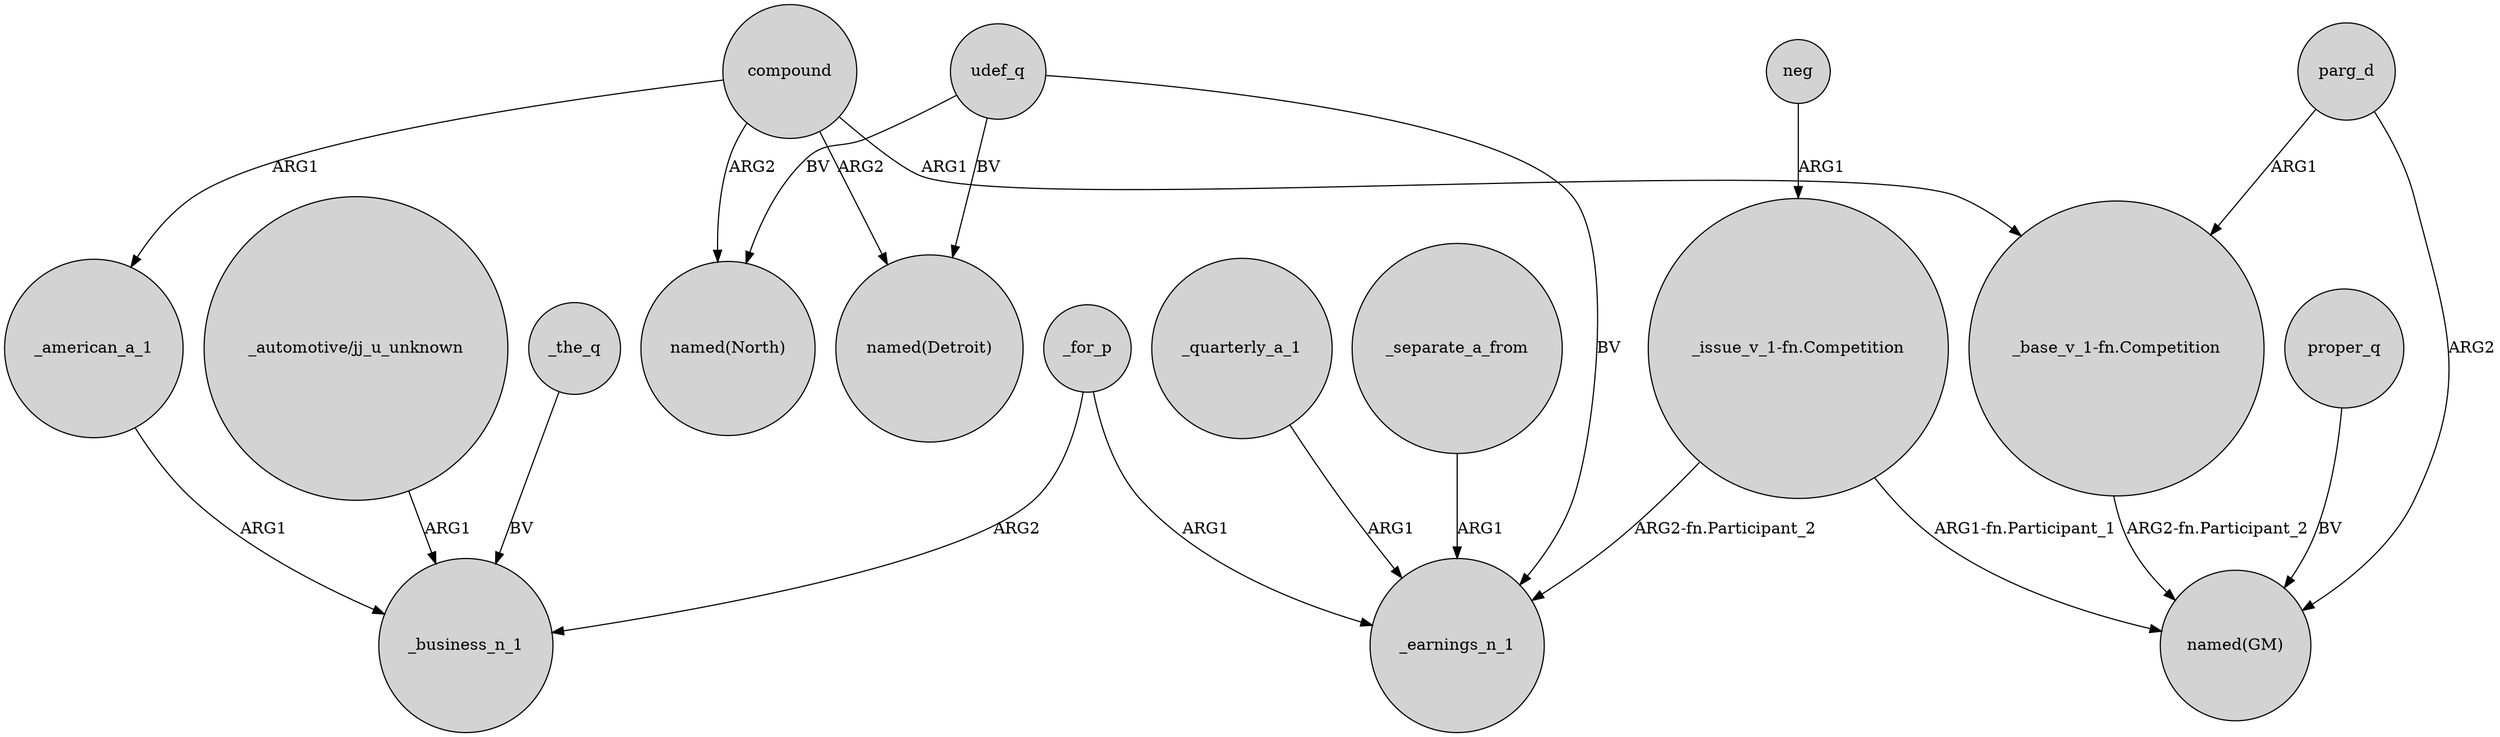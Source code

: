 digraph {
	node [shape=circle style=filled]
	"_automotive/jj_u_unknown" -> _business_n_1 [label=ARG1]
	_for_p -> _business_n_1 [label=ARG2]
	_the_q -> _business_n_1 [label=BV]
	proper_q -> "named(GM)" [label=BV]
	udef_q -> "named(Detroit)" [label=BV]
	udef_q -> "named(North)" [label=BV]
	parg_d -> "named(GM)" [label=ARG2]
	_american_a_1 -> _business_n_1 [label=ARG1]
	udef_q -> _earnings_n_1 [label=BV]
	compound -> "_base_v_1-fn.Competition" [label=ARG1]
	compound -> _american_a_1 [label=ARG1]
	compound -> "named(Detroit)" [label=ARG2]
	"_issue_v_1-fn.Competition" -> _earnings_n_1 [label="ARG2-fn.Participant_2"]
	"_issue_v_1-fn.Competition" -> "named(GM)" [label="ARG1-fn.Participant_1"]
	_for_p -> _earnings_n_1 [label=ARG1]
	"_base_v_1-fn.Competition" -> "named(GM)" [label="ARG2-fn.Participant_2"]
	compound -> "named(North)" [label=ARG2]
	_quarterly_a_1 -> _earnings_n_1 [label=ARG1]
	neg -> "_issue_v_1-fn.Competition" [label=ARG1]
	_separate_a_from -> _earnings_n_1 [label=ARG1]
	parg_d -> "_base_v_1-fn.Competition" [label=ARG1]
}
